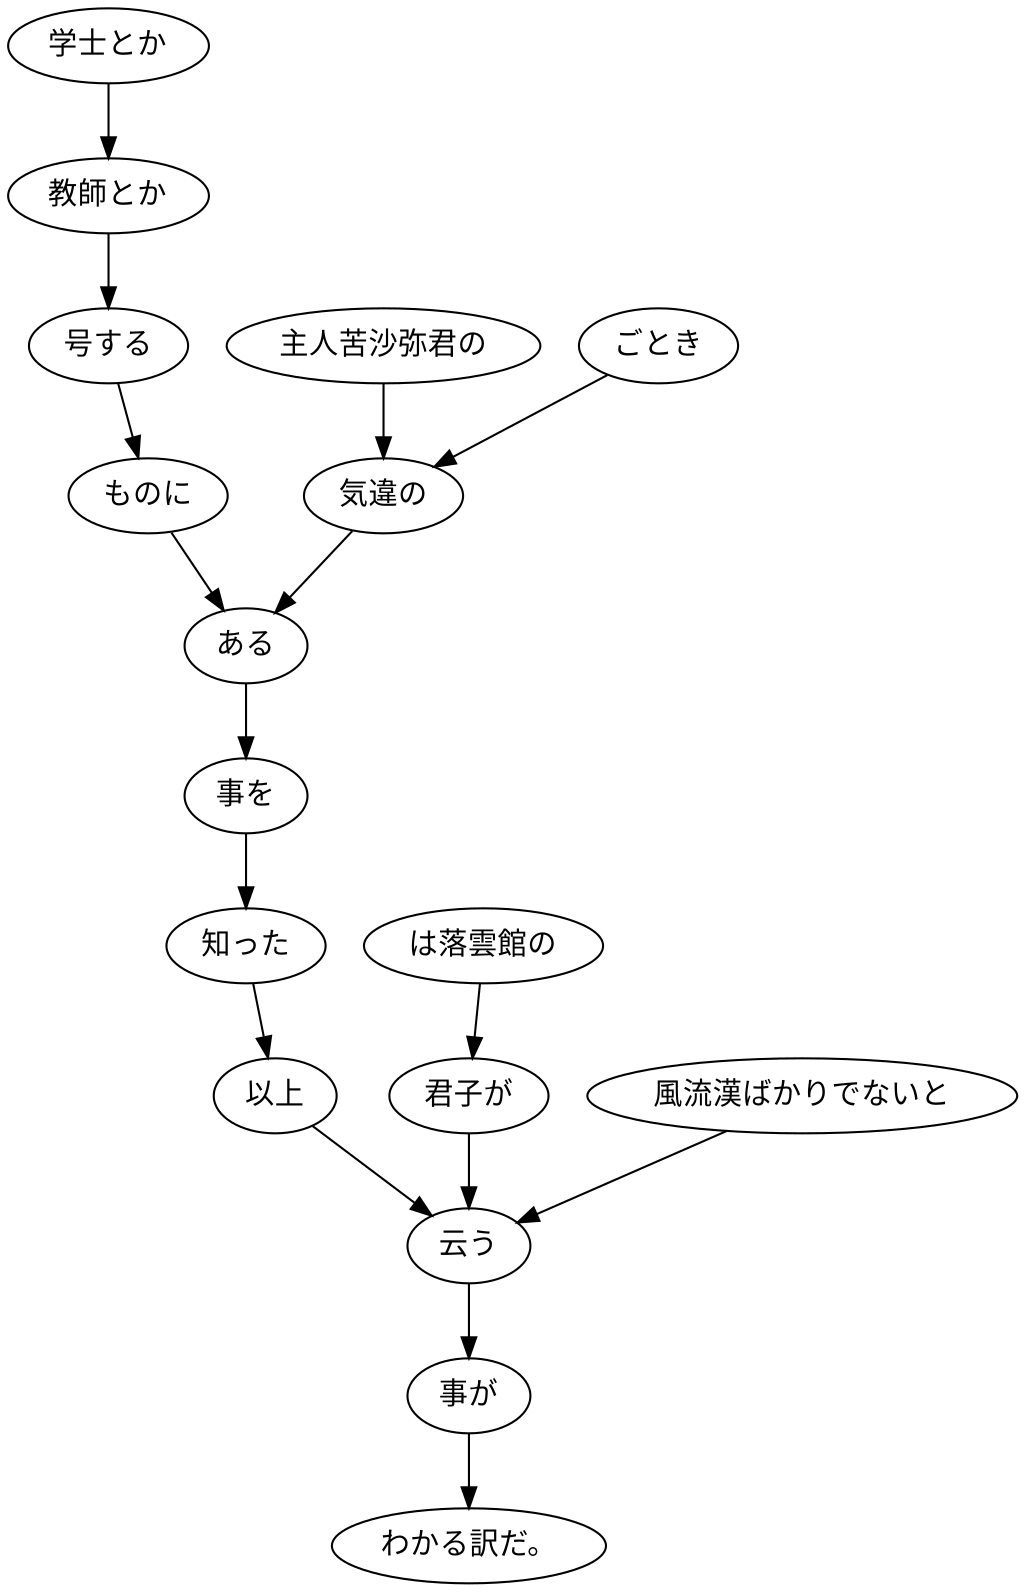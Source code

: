 digraph graph4709 {
	node0 [label="学士とか"];
	node1 [label="教師とか"];
	node2 [label="号する"];
	node3 [label="ものに"];
	node4 [label="主人苦沙弥君の"];
	node5 [label="ごとき"];
	node6 [label="気違の"];
	node7 [label="ある"];
	node8 [label="事を"];
	node9 [label="知った"];
	node10 [label="以上"];
	node11 [label="は落雲館の"];
	node12 [label="君子が"];
	node13 [label="風流漢ばかりでないと"];
	node14 [label="云う"];
	node15 [label="事が"];
	node16 [label="わかる訳だ。"];
	node0 -> node1;
	node1 -> node2;
	node2 -> node3;
	node3 -> node7;
	node4 -> node6;
	node5 -> node6;
	node6 -> node7;
	node7 -> node8;
	node8 -> node9;
	node9 -> node10;
	node10 -> node14;
	node11 -> node12;
	node12 -> node14;
	node13 -> node14;
	node14 -> node15;
	node15 -> node16;
}
